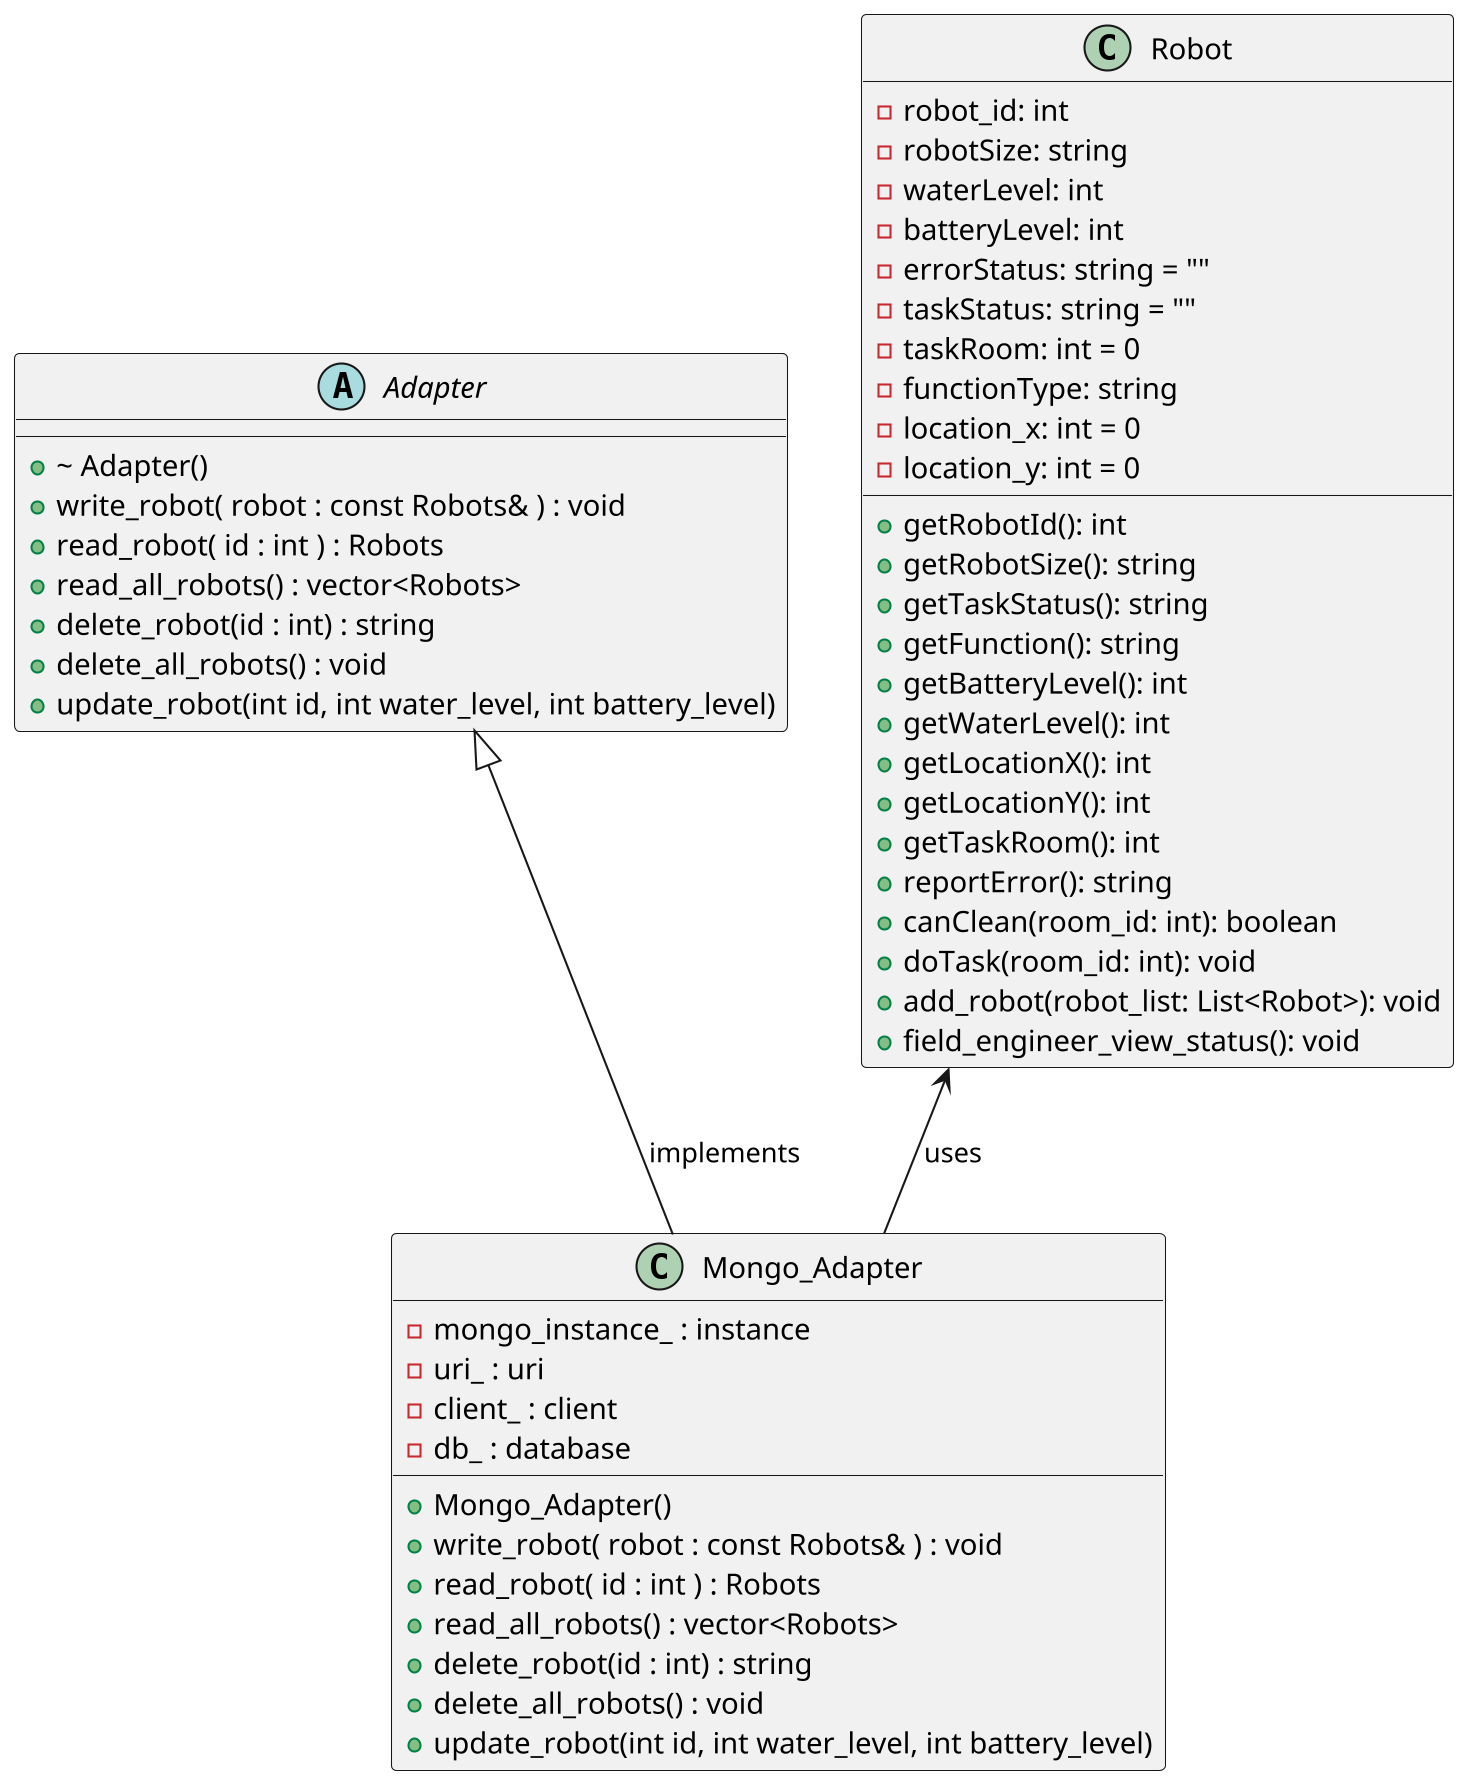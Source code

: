 @startuml MongoAdapterDiagram
skinparam dpi 200
skinparam DefaultFontName Inconsolata

class Mongo_Adapter{
    - mongo_instance_ : instance 
    - uri_ : uri
    - client_ : client 
    - db_ : database

    + Mongo_Adapter()
    + write_robot( robot : const Robots& ) : void 
    + read_robot( id : int ) : Robots
    + read_all_robots() : vector<Robots>
    + delete_robot(id : int) : string
    + delete_all_robots() : void
    + update_robot(int id, int water_level, int battery_level)  
}

abstract Adapter{
    + \~ Adapter()
    + write_robot( robot : const Robots& ) : void 
    + read_robot( id : int ) : Robots
    + read_all_robots() : vector<Robots>
    + delete_robot(id : int) : string
    + delete_all_robots() : void
    + update_robot(int id, int water_level, int battery_level)
} 

class Robot {
    -robot_id: int
    -robotSize: string
    -waterLevel: int
    -batteryLevel: int
    -errorStatus: string = ""
    -taskStatus: string = ""
    -taskRoom: int = 0
    -functionType: string
    -location_x: int = 0
    -location_y: int = 0
    +getRobotId(): int
    +getRobotSize(): string
    +getTaskStatus(): string
    +getFunction(): string
    +getBatteryLevel(): int
    +getWaterLevel(): int
    +getLocationX(): int
    +getLocationY(): int
    +getTaskRoom(): int
    +reportError(): string
    +canClean(room_id: int): boolean
    +doTask(room_id: int): void
    +add_robot(robot_list: List<Robot>): void
    +field_engineer_view_status(): void
}

Adapter <|-- Mongo_Adapter : implements

Robot <-- Mongo_Adapter : uses


@enduml 